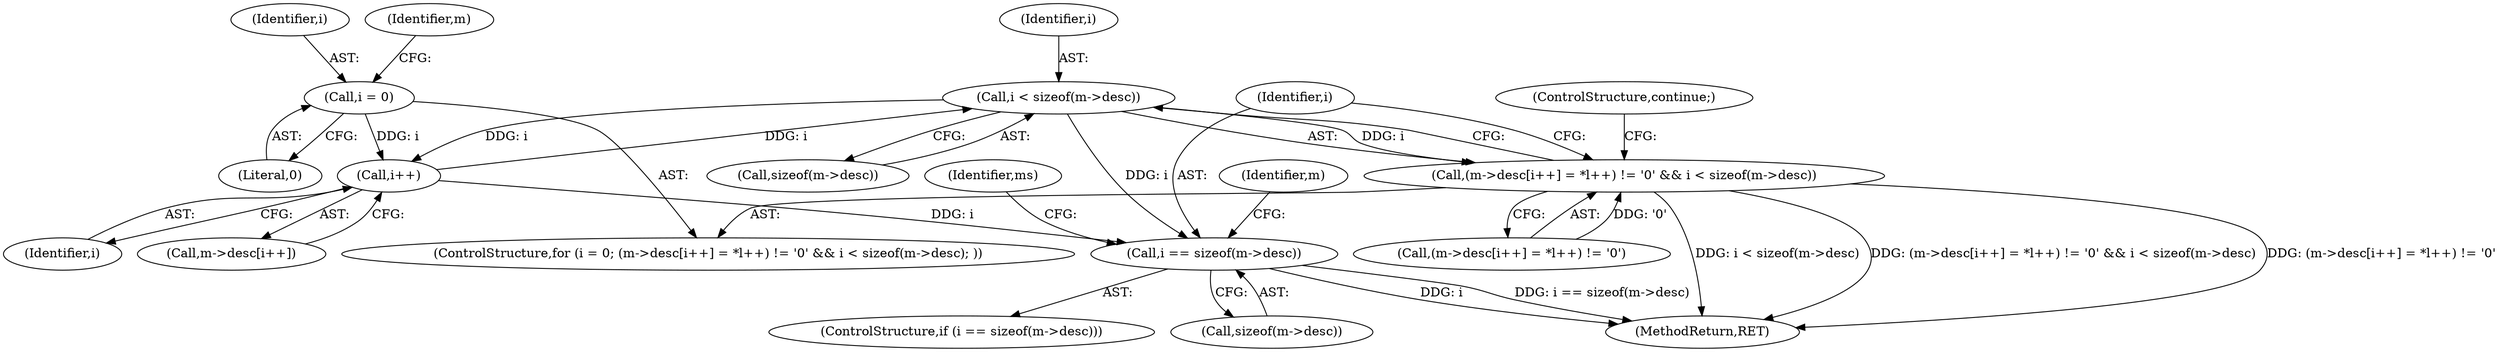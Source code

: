digraph "0_file_4a284c89d6ef11aca34da65da7d673050a5ea320@API" {
"1001462" [label="(Call,i < sizeof(m->desc))"];
"1001456" [label="(Call,i++)"];
"1001462" [label="(Call,i < sizeof(m->desc))"];
"1001446" [label="(Call,i = 0)"];
"1001449" [label="(Call,(m->desc[i++] = *l++) != '\0' && i < sizeof(m->desc))"];
"1001470" [label="(Call,i == sizeof(m->desc))"];
"1001446" [label="(Call,i = 0)"];
"1001469" [label="(ControlStructure,if (i == sizeof(m->desc)))"];
"1001471" [label="(Identifier,i)"];
"1001448" [label="(Literal,0)"];
"1001534" [label="(MethodReturn,RET)"];
"1001468" [label="(ControlStructure,continue;)"];
"1001463" [label="(Identifier,i)"];
"1001449" [label="(Call,(m->desc[i++] = *l++) != '\0' && i < sizeof(m->desc))"];
"1001480" [label="(Identifier,m)"];
"1001462" [label="(Call,i < sizeof(m->desc))"];
"1001464" [label="(Call,sizeof(m->desc))"];
"1001452" [label="(Call,m->desc[i++])"];
"1001450" [label="(Call,(m->desc[i++] = *l++) != '\0')"];
"1001470" [label="(Call,i == sizeof(m->desc))"];
"1001447" [label="(Identifier,i)"];
"1001454" [label="(Identifier,m)"];
"1001504" [label="(Identifier,ms)"];
"1001456" [label="(Call,i++)"];
"1001457" [label="(Identifier,i)"];
"1001472" [label="(Call,sizeof(m->desc))"];
"1001445" [label="(ControlStructure,for (i = 0; (m->desc[i++] = *l++) != '\0' && i < sizeof(m->desc); ))"];
"1001462" -> "1001449"  [label="AST: "];
"1001462" -> "1001464"  [label="CFG: "];
"1001463" -> "1001462"  [label="AST: "];
"1001464" -> "1001462"  [label="AST: "];
"1001449" -> "1001462"  [label="CFG: "];
"1001462" -> "1001456"  [label="DDG: i"];
"1001462" -> "1001449"  [label="DDG: i"];
"1001456" -> "1001462"  [label="DDG: i"];
"1001462" -> "1001470"  [label="DDG: i"];
"1001456" -> "1001452"  [label="AST: "];
"1001456" -> "1001457"  [label="CFG: "];
"1001457" -> "1001456"  [label="AST: "];
"1001452" -> "1001456"  [label="CFG: "];
"1001446" -> "1001456"  [label="DDG: i"];
"1001456" -> "1001470"  [label="DDG: i"];
"1001446" -> "1001445"  [label="AST: "];
"1001446" -> "1001448"  [label="CFG: "];
"1001447" -> "1001446"  [label="AST: "];
"1001448" -> "1001446"  [label="AST: "];
"1001454" -> "1001446"  [label="CFG: "];
"1001449" -> "1001445"  [label="AST: "];
"1001449" -> "1001450"  [label="CFG: "];
"1001450" -> "1001449"  [label="AST: "];
"1001468" -> "1001449"  [label="CFG: "];
"1001471" -> "1001449"  [label="CFG: "];
"1001449" -> "1001534"  [label="DDG: i < sizeof(m->desc)"];
"1001449" -> "1001534"  [label="DDG: (m->desc[i++] = *l++) != '\0' && i < sizeof(m->desc)"];
"1001449" -> "1001534"  [label="DDG: (m->desc[i++] = *l++) != '\0'"];
"1001450" -> "1001449"  [label="DDG: '\0'"];
"1001470" -> "1001469"  [label="AST: "];
"1001470" -> "1001472"  [label="CFG: "];
"1001471" -> "1001470"  [label="AST: "];
"1001472" -> "1001470"  [label="AST: "];
"1001480" -> "1001470"  [label="CFG: "];
"1001504" -> "1001470"  [label="CFG: "];
"1001470" -> "1001534"  [label="DDG: i"];
"1001470" -> "1001534"  [label="DDG: i == sizeof(m->desc)"];
}
